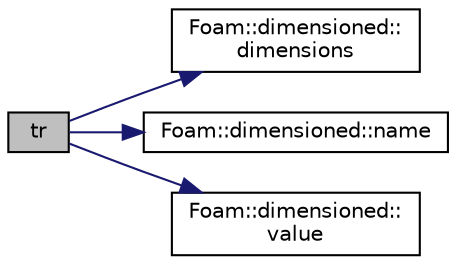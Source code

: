 digraph "tr"
{
  bgcolor="transparent";
  edge [fontname="Helvetica",fontsize="10",labelfontname="Helvetica",labelfontsize="10"];
  node [fontname="Helvetica",fontsize="10",shape=record];
  rankdir="LR";
  Node43179 [label="tr",height=0.2,width=0.4,color="black", fillcolor="grey75", style="filled", fontcolor="black"];
  Node43179 -> Node43180 [color="midnightblue",fontsize="10",style="solid",fontname="Helvetica"];
  Node43180 [label="Foam::dimensioned::\ldimensions",height=0.2,width=0.4,color="black",URL="$a27473.html#a512673c2674ca2d38885f1bb5f6994fb",tooltip="Return const reference to dimensions. "];
  Node43179 -> Node43181 [color="midnightblue",fontsize="10",style="solid",fontname="Helvetica"];
  Node43181 [label="Foam::dimensioned::name",height=0.2,width=0.4,color="black",URL="$a27473.html#ade4113569ef0db70665fded275a5e38e",tooltip="Return const reference to name. "];
  Node43179 -> Node43182 [color="midnightblue",fontsize="10",style="solid",fontname="Helvetica"];
  Node43182 [label="Foam::dimensioned::\lvalue",height=0.2,width=0.4,color="black",URL="$a27473.html#a7948200a26c85fc3a83ffa510a91d668",tooltip="Return const reference to value. "];
}

